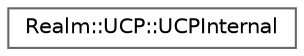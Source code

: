 digraph "Graphical Class Hierarchy"
{
 // LATEX_PDF_SIZE
  bgcolor="transparent";
  edge [fontname=Helvetica,fontsize=10,labelfontname=Helvetica,labelfontsize=10];
  node [fontname=Helvetica,fontsize=10,shape=box,height=0.2,width=0.4];
  rankdir="LR";
  Node0 [id="Node000000",label="Realm::UCP::UCPInternal",height=0.2,width=0.4,color="grey40", fillcolor="white", style="filled",URL="$classRealm_1_1UCP_1_1UCPInternal.html",tooltip=" "];
}
